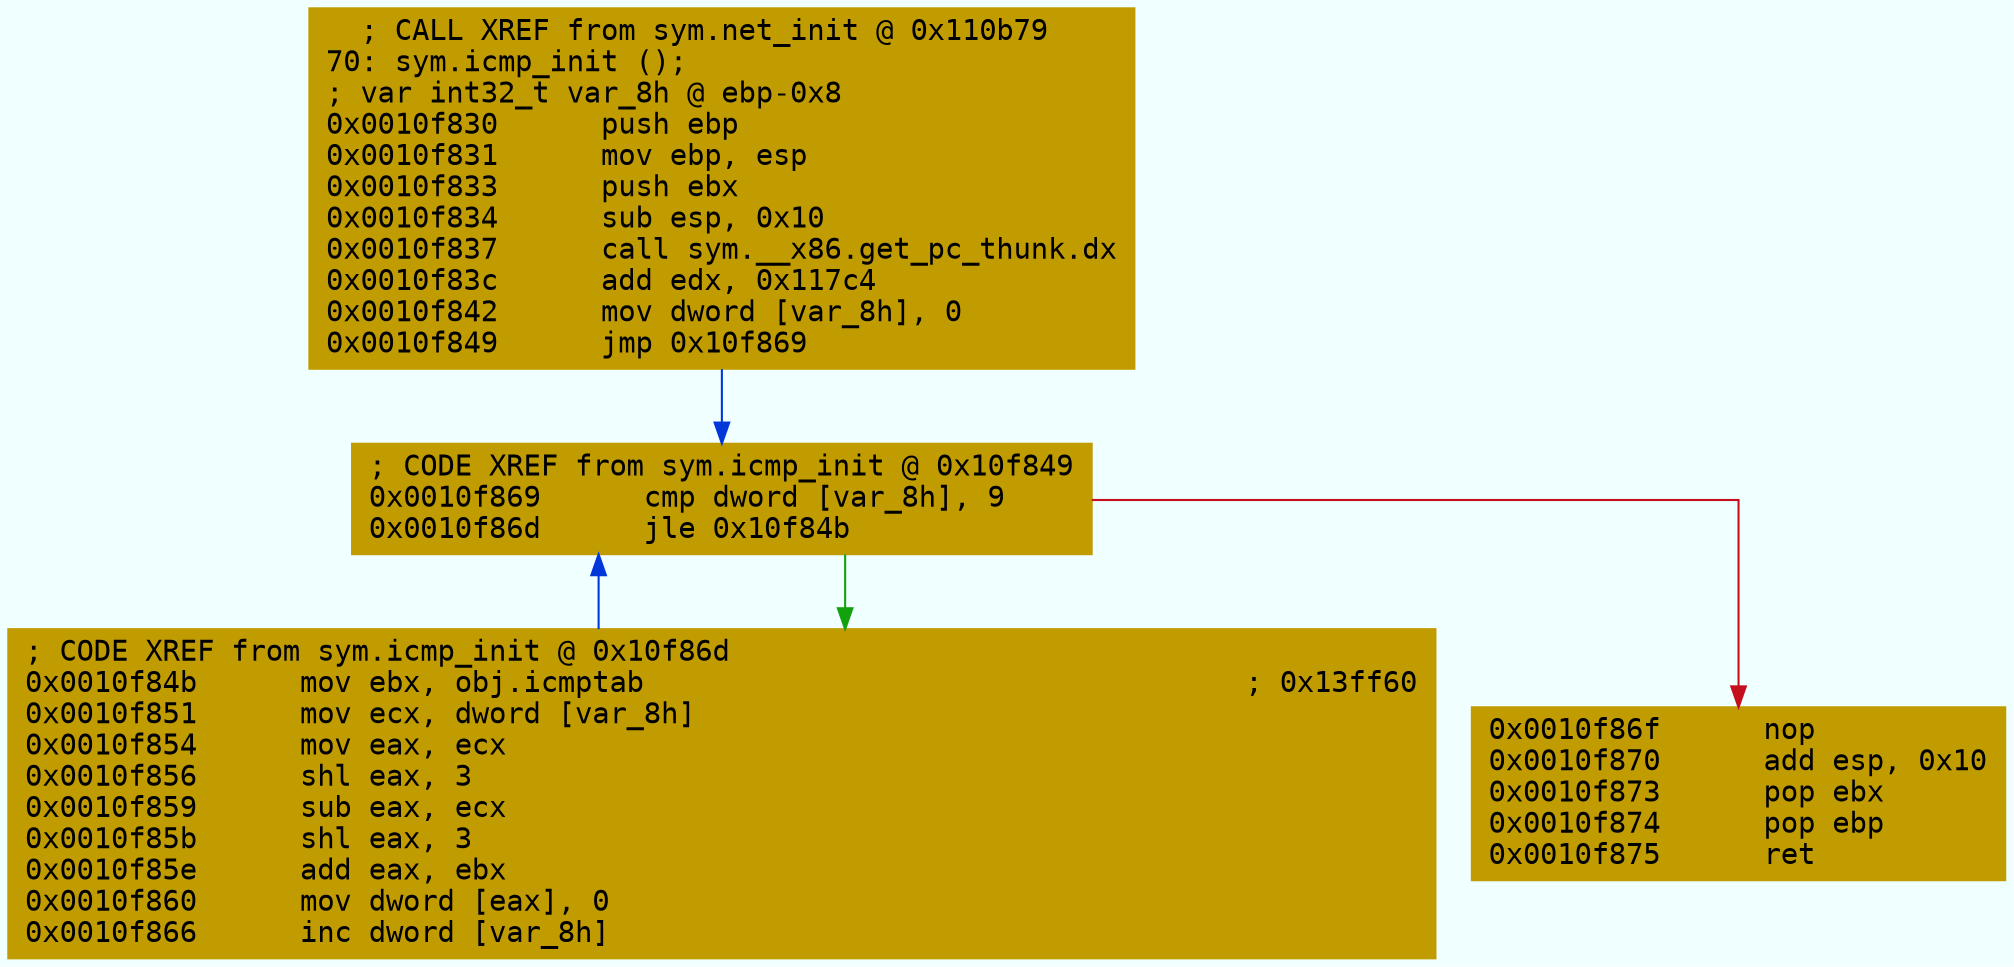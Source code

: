 digraph code {
	graph [bgcolor=azure fontsize=8 fontname="Courier" splines="ortho"];
	node [fillcolor=gray style=filled shape=box];
	edge [arrowhead="normal"];
	"0x0010f830" [URL="sym.icmp_init/0x0010f830", fillcolor="#c19c00",color="#c19c00", fontname="Courier",label="  ; CALL XREF from sym.net_init @ 0x110b79\l70: sym.icmp_init ();\l; var int32_t var_8h @ ebp-0x8\l0x0010f830      push ebp\l0x0010f831      mov ebp, esp\l0x0010f833      push ebx\l0x0010f834      sub esp, 0x10\l0x0010f837      call sym.__x86.get_pc_thunk.dx\l0x0010f83c      add edx, 0x117c4\l0x0010f842      mov dword [var_8h], 0\l0x0010f849      jmp 0x10f869\l"]
	"0x0010f84b" [URL="sym.icmp_init/0x0010f84b", fillcolor="#c19c00",color="#c19c00", fontname="Courier",label="; CODE XREF from sym.icmp_init @ 0x10f86d\l0x0010f84b      mov ebx, obj.icmptab                                   ; 0x13ff60\l0x0010f851      mov ecx, dword [var_8h]\l0x0010f854      mov eax, ecx\l0x0010f856      shl eax, 3\l0x0010f859      sub eax, ecx\l0x0010f85b      shl eax, 3\l0x0010f85e      add eax, ebx\l0x0010f860      mov dword [eax], 0\l0x0010f866      inc dword [var_8h]\l"]
	"0x0010f869" [URL="sym.icmp_init/0x0010f869", fillcolor="#c19c00",color="#c19c00", fontname="Courier",label="; CODE XREF from sym.icmp_init @ 0x10f849\l0x0010f869      cmp dword [var_8h], 9\l0x0010f86d      jle 0x10f84b\l"]
	"0x0010f86f" [URL="sym.icmp_init/0x0010f86f", fillcolor="#c19c00",color="#c19c00", fontname="Courier",label="0x0010f86f      nop\l0x0010f870      add esp, 0x10\l0x0010f873      pop ebx\l0x0010f874      pop ebp\l0x0010f875      ret\l"]
        "0x0010f830" -> "0x0010f869" [color="#0037da"];
        "0x0010f84b" -> "0x0010f869" [color="#0037da"];
        "0x0010f869" -> "0x0010f84b" [color="#13a10e"];
        "0x0010f869" -> "0x0010f86f" [color="#c50f1f"];
}
